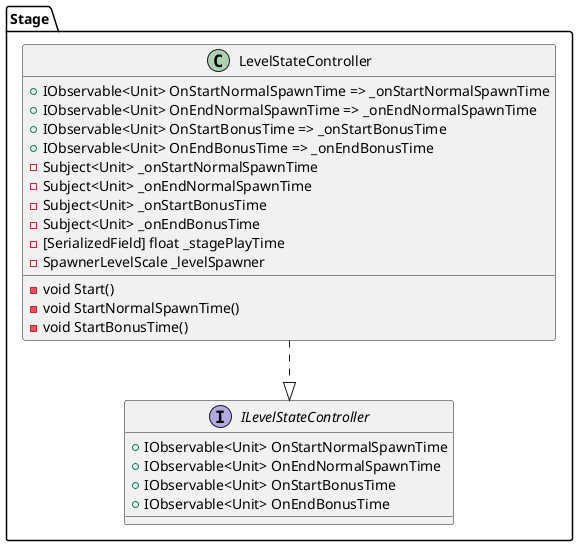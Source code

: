 ﻿@startuml
'https://plantuml.com/class-diagram

package Stage
{
    class LevelStateController
    {
        +IObservable<Unit> OnStartNormalSpawnTime => _onStartNormalSpawnTime
        +IObservable<Unit> OnEndNormalSpawnTime => _onEndNormalSpawnTime
        +IObservable<Unit> OnStartBonusTime => _onStartBonusTime
        +IObservable<Unit> OnEndBonusTime => _onEndBonusTime
        -Subject<Unit> _onStartNormalSpawnTime
        -Subject<Unit> _onEndNormalSpawnTime
        -Subject<Unit> _onStartBonusTime
        -Subject<Unit> _onEndBonusTime
        -[SerializedField] float _stagePlayTime
        -SpawnerLevelScale _levelSpawner
        -void Start()
        -void StartNormalSpawnTime()
        -void StartBonusTime()
    }
    interface ILevelStateController
    {
        +IObservable<Unit> OnStartNormalSpawnTime
        +IObservable<Unit> OnEndNormalSpawnTime
        +IObservable<Unit> OnStartBonusTime
        +IObservable<Unit> OnEndBonusTime
    }
    
    LevelStateController ..|> ILevelStateController
}
@enduml